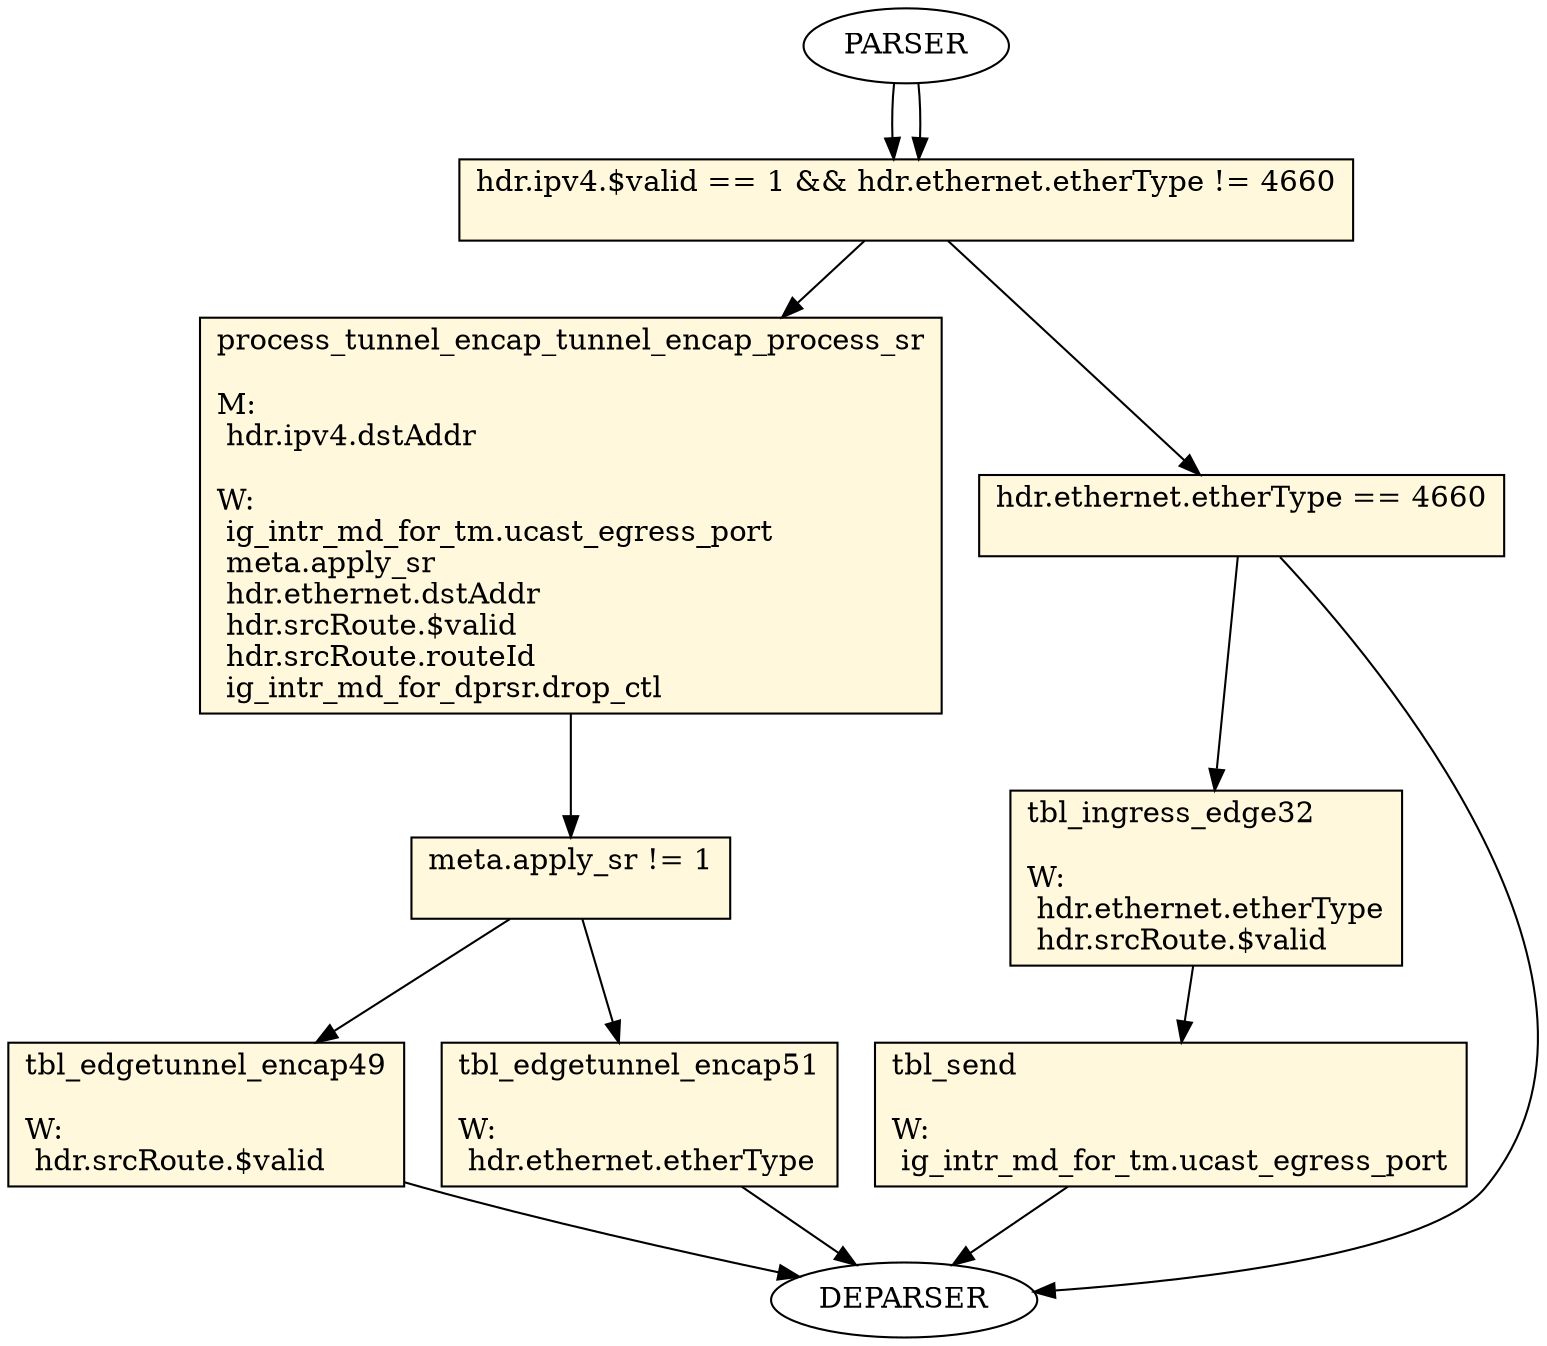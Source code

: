 digraph ingress {
cond_4 [ shape=record, style="filled", fillcolor=cornsilk, label="hdr.ipv4.$valid == 1 && hdr.ethernet.etherType != 4660\l\l
 "];
process_tunnel_encap_tunnel_encap_process_sr [ shape=record, style="filled", fillcolor=cornsilk, label="process_tunnel_encap_tunnel_encap_process_sr\l\l
M:\l
 hdr.ipv4.dstAddr\l
\lW:\l
 ig_intr_md_for_tm.ucast_egress_port\l
 meta.apply_sr\l
 hdr.ethernet.dstAddr\l
 hdr.srcRoute.$valid\l
 hdr.srcRoute.routeId\l
 ig_intr_md_for_dprsr.drop_ctl\l
 "];
cond_6 [ shape=record, style="filled", fillcolor=cornsilk, label="hdr.ethernet.etherType == 4660\l\l
 "];
tbl_ingress_edge32 [ shape=record, style="filled", fillcolor=cornsilk, label="tbl_ingress_edge32\l\l
W:\l
 hdr.ethernet.etherType\l
 hdr.srcRoute.$valid\l
 "];
tbl_send [ shape=record, style="filled", fillcolor=cornsilk, label="tbl_send\l\l
W:\l
 ig_intr_md_for_tm.ucast_egress_port\l
 "];
cond_5 [ shape=record, style="filled", fillcolor=cornsilk, label="meta.apply_sr != 1\l\l
 "];
tbl_edgetunnel_encap49 [ shape=record, style="filled", fillcolor=cornsilk, label="tbl_edgetunnel_encap49\l\l
W:\l
 hdr.srcRoute.$valid\l
 "];
tbl_edgetunnel_encap51 [ shape=record, style="filled", fillcolor=cornsilk, label="tbl_edgetunnel_encap51\l\l
W:\l
 hdr.ethernet.etherType\l
 "];
    PARSER -> cond_4
    cond_4 -> process_tunnel_encap_tunnel_encap_process_sr
    PARSER -> cond_4
    cond_4 -> cond_6
    cond_6 -> tbl_ingress_edge32
    cond_6 -> DEPARSER
    tbl_ingress_edge32 -> tbl_send
    tbl_send -> DEPARSER
    process_tunnel_encap_tunnel_encap_process_sr -> cond_5
    cond_5 -> tbl_edgetunnel_encap49
    cond_5 -> tbl_edgetunnel_encap51
    tbl_edgetunnel_encap49 -> DEPARSER
    tbl_edgetunnel_encap51 -> DEPARSER
}
